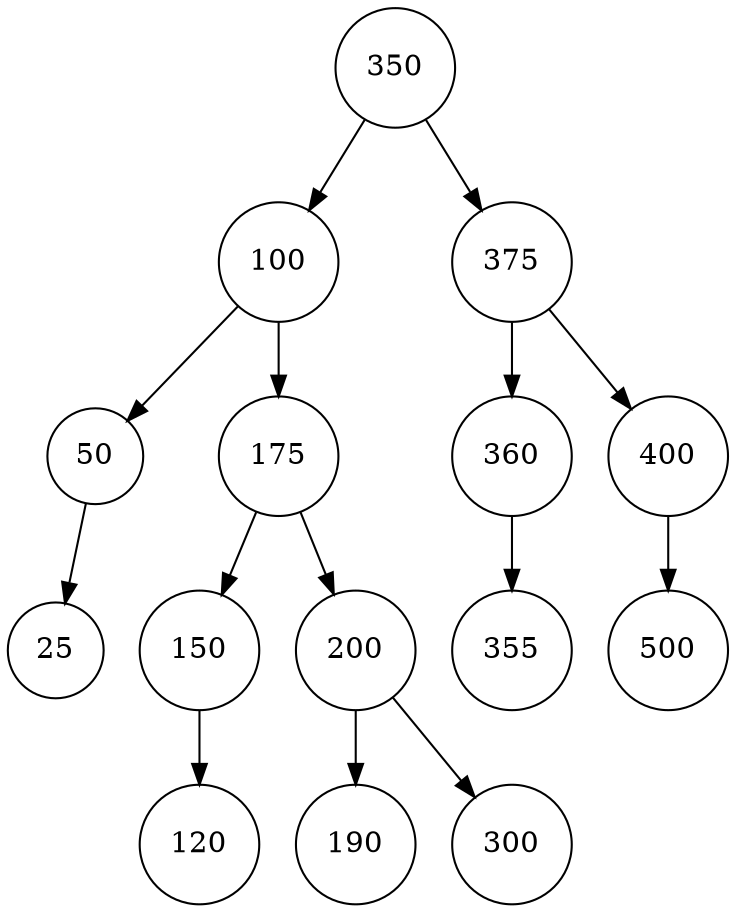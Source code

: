 digraph AVL {
    node [shape=circle];
    "350" -> "100";
    "100" -> "50";
    "50" -> "25";
    "100" -> "175";
    "175" -> "150";
    "150" -> "120";
    "175" -> "200";
    "200" -> "190";
    "200" -> "300";
    "350" -> "375";
    "375" -> "360";
    "360" -> "355";
    "375" -> "400";
    "400" -> "500";
}
